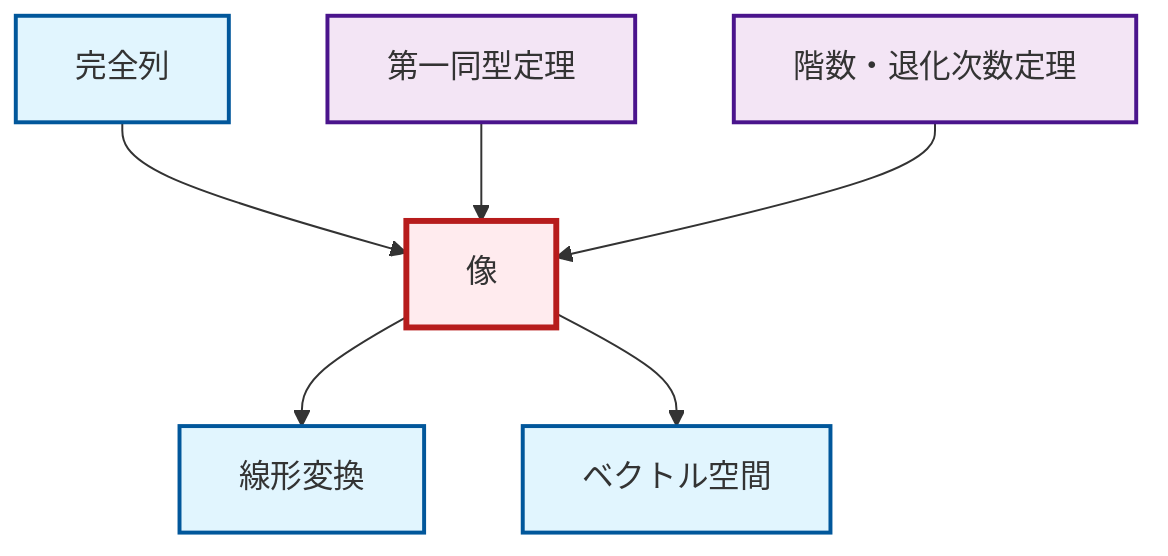 graph TD
    classDef definition fill:#e1f5fe,stroke:#01579b,stroke-width:2px
    classDef theorem fill:#f3e5f5,stroke:#4a148c,stroke-width:2px
    classDef axiom fill:#fff3e0,stroke:#e65100,stroke-width:2px
    classDef example fill:#e8f5e9,stroke:#1b5e20,stroke-width:2px
    classDef current fill:#ffebee,stroke:#b71c1c,stroke-width:3px
    thm-rank-nullity["階数・退化次数定理"]:::theorem
    def-image["像"]:::definition
    thm-first-isomorphism["第一同型定理"]:::theorem
    def-linear-transformation["線形変換"]:::definition
    def-vector-space["ベクトル空間"]:::definition
    def-exact-sequence["完全列"]:::definition
    def-exact-sequence --> def-image
    thm-first-isomorphism --> def-image
    def-image --> def-linear-transformation
    def-image --> def-vector-space
    thm-rank-nullity --> def-image
    class def-image current